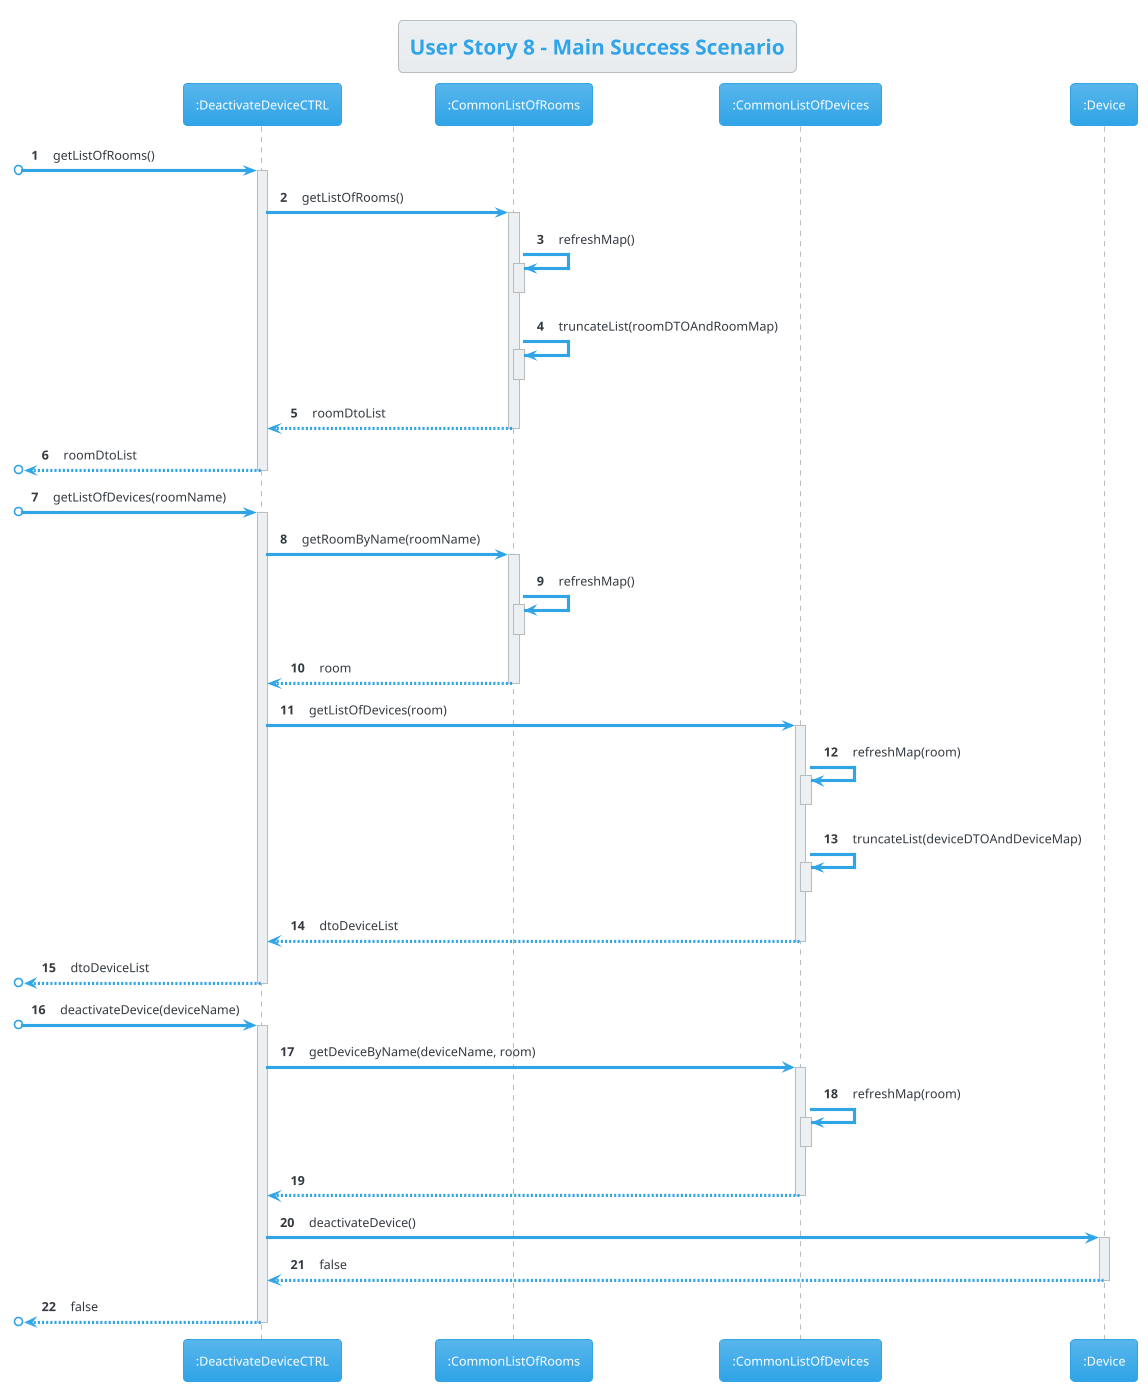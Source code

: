  @startuml
title User Story 8 - Main Success Scenario
!theme cerulean
autonumber

participant ":DeactivateDeviceCTRL" as C
participant ":CommonListOfRooms" as CU
participant ":CommonListOfDevices" as CD
participant ":Device" as D



[o-> C : getListOfRooms()
activate C
C -> CU : getListOfRooms()
activate CU
CU -> CU : refreshMap()
activate CU
deactivate CU

CU -> CU : truncateList(roomDTOAndRoomMap)
activate CU
deactivate CU
CU --> C : roomDtoList
deactivate CU
[o<-- C : roomDtoList
deactivate C

[o-> C : getListOfDevices(roomName)
activate C
C -> CU: getRoomByName(roomName)
activate CU
CU -> CU : refreshMap()
activate CU
deactivate CU
CU --> C : room
deactivate CU
C -> CD : getListOfDevices(room)
activate CD
CD -> CD : refreshMap(room)
activate CD
deactivate CD

CD -> CD : truncateList(deviceDTOAndDeviceMap)
activate CD
deactivate CD
CD --> C : dtoDeviceList
deactivate CD
[o<-- C : dtoDeviceList
deactivate C

[o-> C : deactivateDevice(deviceName)
activate C
C -> CD : getDeviceByName(deviceName, room)
activate CD
CD -> CD : refreshMap(room)
activate CD
deactivate CD
CD --> C :
deactivate CD
C -> D : deactivateDevice()
activate D
D --> C : false
deactivate D
[o<-- C : false
deactivate C
@enduml